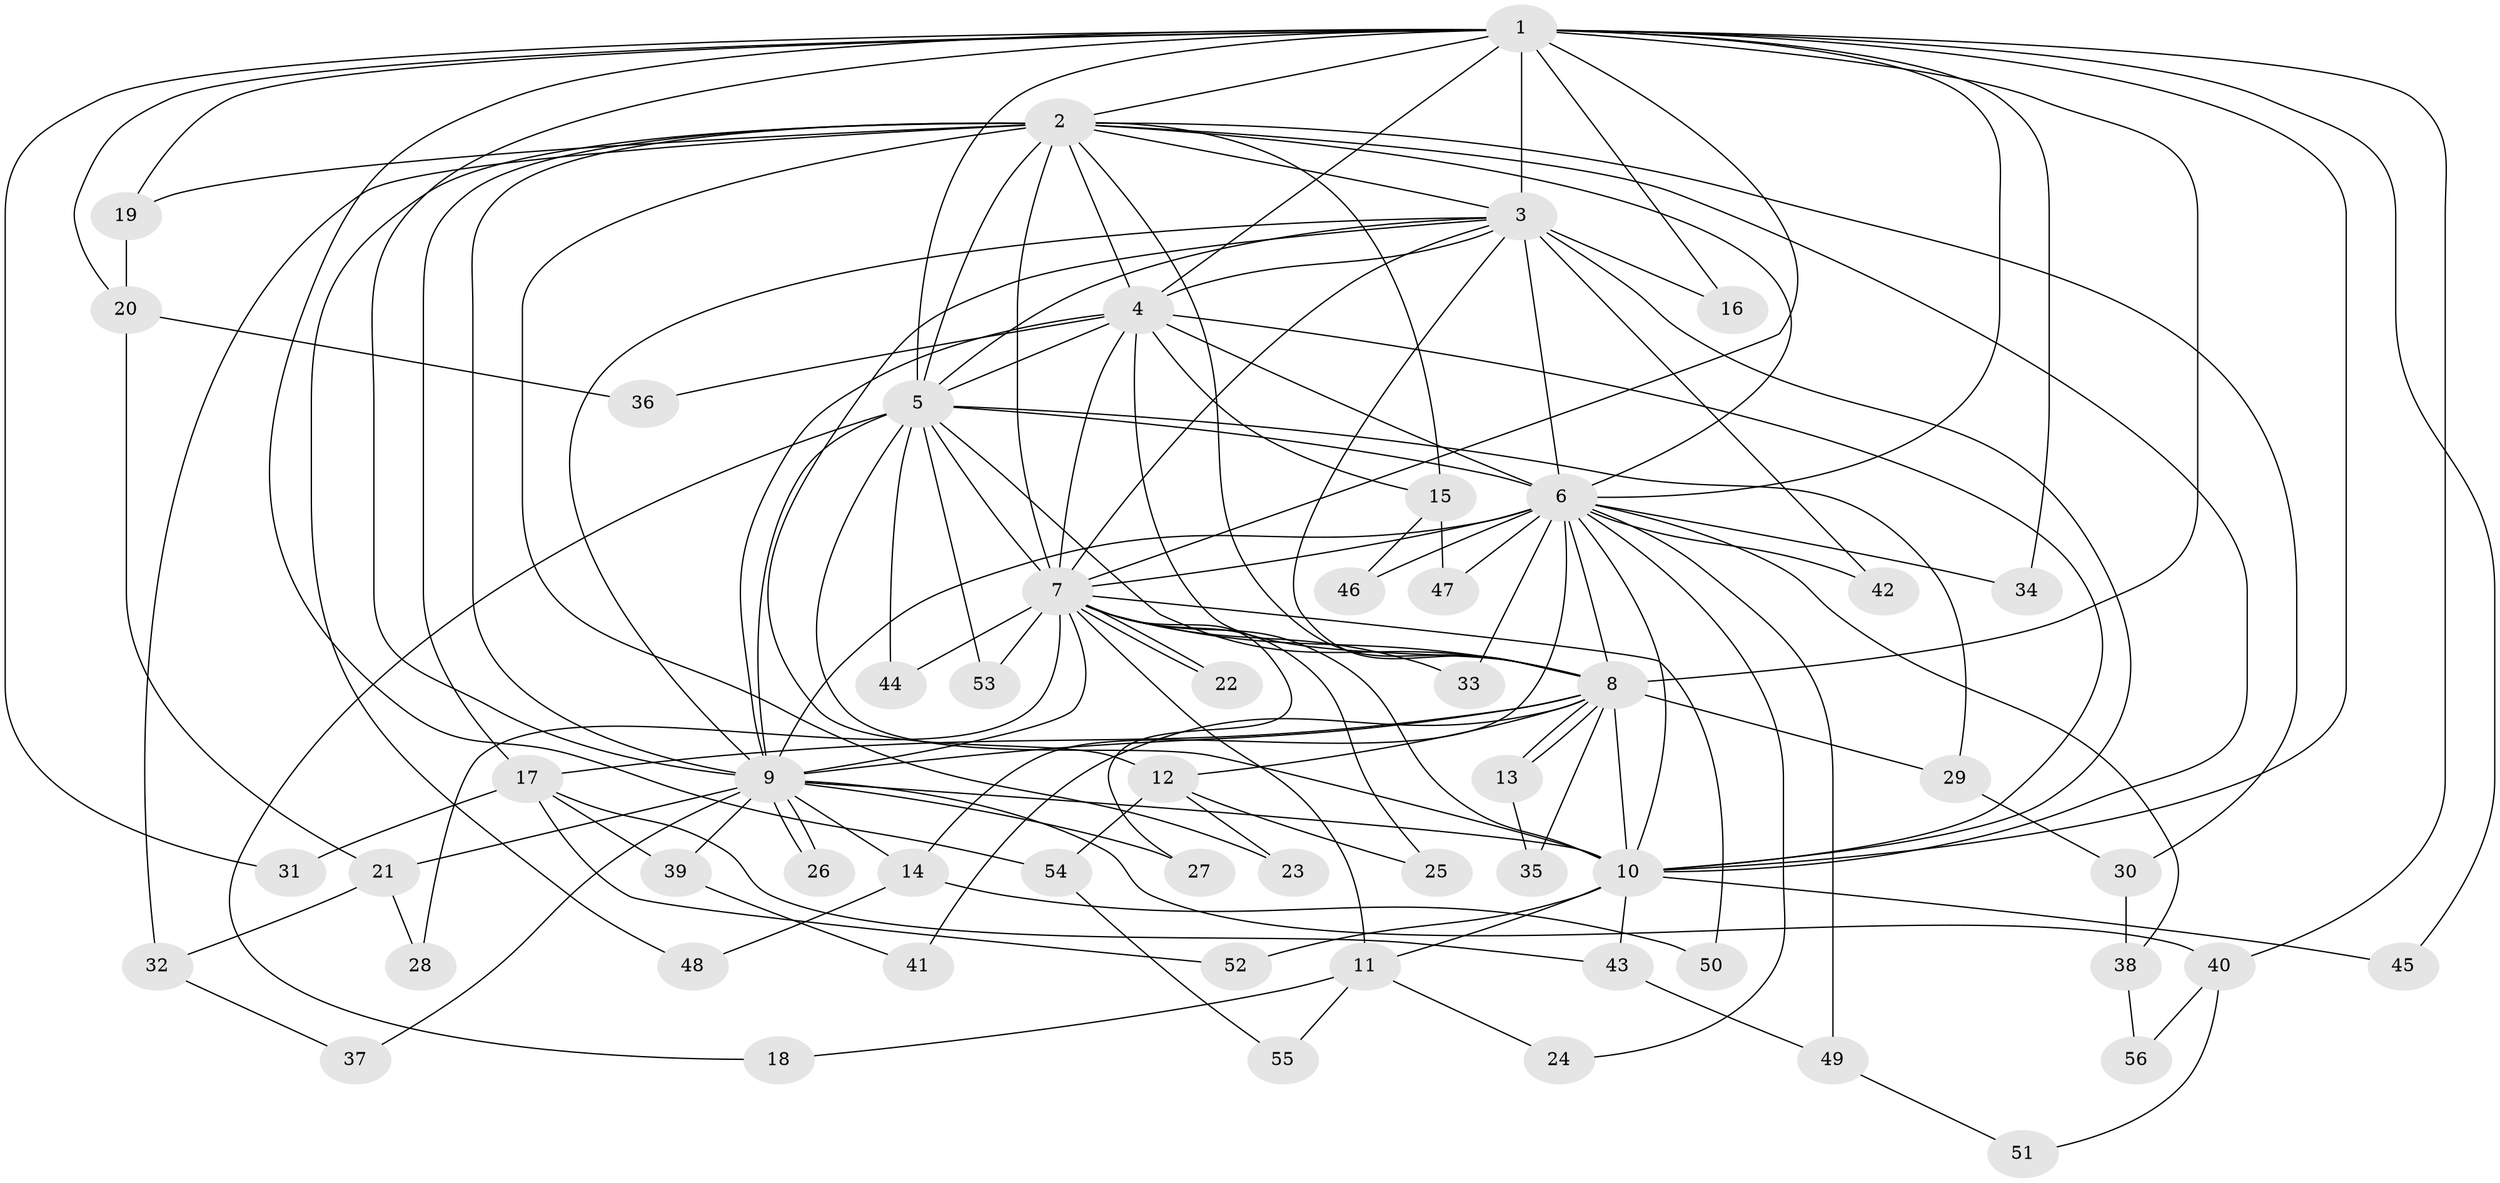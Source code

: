 // Generated by graph-tools (version 1.1) at 2025/35/03/09/25 02:35:10]
// undirected, 56 vertices, 137 edges
graph export_dot {
graph [start="1"]
  node [color=gray90,style=filled];
  1;
  2;
  3;
  4;
  5;
  6;
  7;
  8;
  9;
  10;
  11;
  12;
  13;
  14;
  15;
  16;
  17;
  18;
  19;
  20;
  21;
  22;
  23;
  24;
  25;
  26;
  27;
  28;
  29;
  30;
  31;
  32;
  33;
  34;
  35;
  36;
  37;
  38;
  39;
  40;
  41;
  42;
  43;
  44;
  45;
  46;
  47;
  48;
  49;
  50;
  51;
  52;
  53;
  54;
  55;
  56;
  1 -- 2;
  1 -- 3;
  1 -- 4;
  1 -- 5;
  1 -- 6;
  1 -- 7;
  1 -- 8;
  1 -- 9;
  1 -- 10;
  1 -- 16;
  1 -- 19;
  1 -- 20;
  1 -- 31;
  1 -- 34;
  1 -- 40;
  1 -- 45;
  1 -- 54;
  2 -- 3;
  2 -- 4;
  2 -- 5;
  2 -- 6;
  2 -- 7;
  2 -- 8;
  2 -- 9;
  2 -- 10;
  2 -- 15;
  2 -- 17;
  2 -- 19;
  2 -- 23;
  2 -- 30;
  2 -- 32;
  2 -- 48;
  3 -- 4;
  3 -- 5;
  3 -- 6;
  3 -- 7;
  3 -- 8;
  3 -- 9;
  3 -- 10;
  3 -- 12;
  3 -- 16;
  3 -- 42;
  4 -- 5;
  4 -- 6;
  4 -- 7;
  4 -- 8;
  4 -- 9;
  4 -- 10;
  4 -- 15;
  4 -- 36;
  5 -- 6;
  5 -- 7;
  5 -- 8;
  5 -- 9;
  5 -- 10;
  5 -- 18;
  5 -- 29;
  5 -- 44;
  5 -- 53;
  6 -- 7;
  6 -- 8;
  6 -- 9;
  6 -- 10;
  6 -- 14;
  6 -- 24;
  6 -- 33;
  6 -- 34;
  6 -- 38;
  6 -- 42;
  6 -- 46;
  6 -- 47;
  6 -- 49;
  7 -- 8;
  7 -- 9;
  7 -- 10;
  7 -- 11;
  7 -- 22;
  7 -- 22;
  7 -- 25;
  7 -- 27;
  7 -- 28;
  7 -- 33;
  7 -- 44;
  7 -- 50;
  7 -- 53;
  8 -- 9;
  8 -- 10;
  8 -- 12;
  8 -- 13;
  8 -- 13;
  8 -- 17;
  8 -- 29;
  8 -- 35;
  8 -- 41;
  9 -- 10;
  9 -- 14;
  9 -- 21;
  9 -- 26;
  9 -- 26;
  9 -- 27;
  9 -- 37;
  9 -- 39;
  9 -- 40;
  10 -- 11;
  10 -- 43;
  10 -- 45;
  10 -- 52;
  11 -- 18;
  11 -- 24;
  11 -- 55;
  12 -- 23;
  12 -- 25;
  12 -- 54;
  13 -- 35;
  14 -- 48;
  14 -- 50;
  15 -- 46;
  15 -- 47;
  17 -- 31;
  17 -- 39;
  17 -- 43;
  17 -- 52;
  19 -- 20;
  20 -- 21;
  20 -- 36;
  21 -- 28;
  21 -- 32;
  29 -- 30;
  30 -- 38;
  32 -- 37;
  38 -- 56;
  39 -- 41;
  40 -- 51;
  40 -- 56;
  43 -- 49;
  49 -- 51;
  54 -- 55;
}
